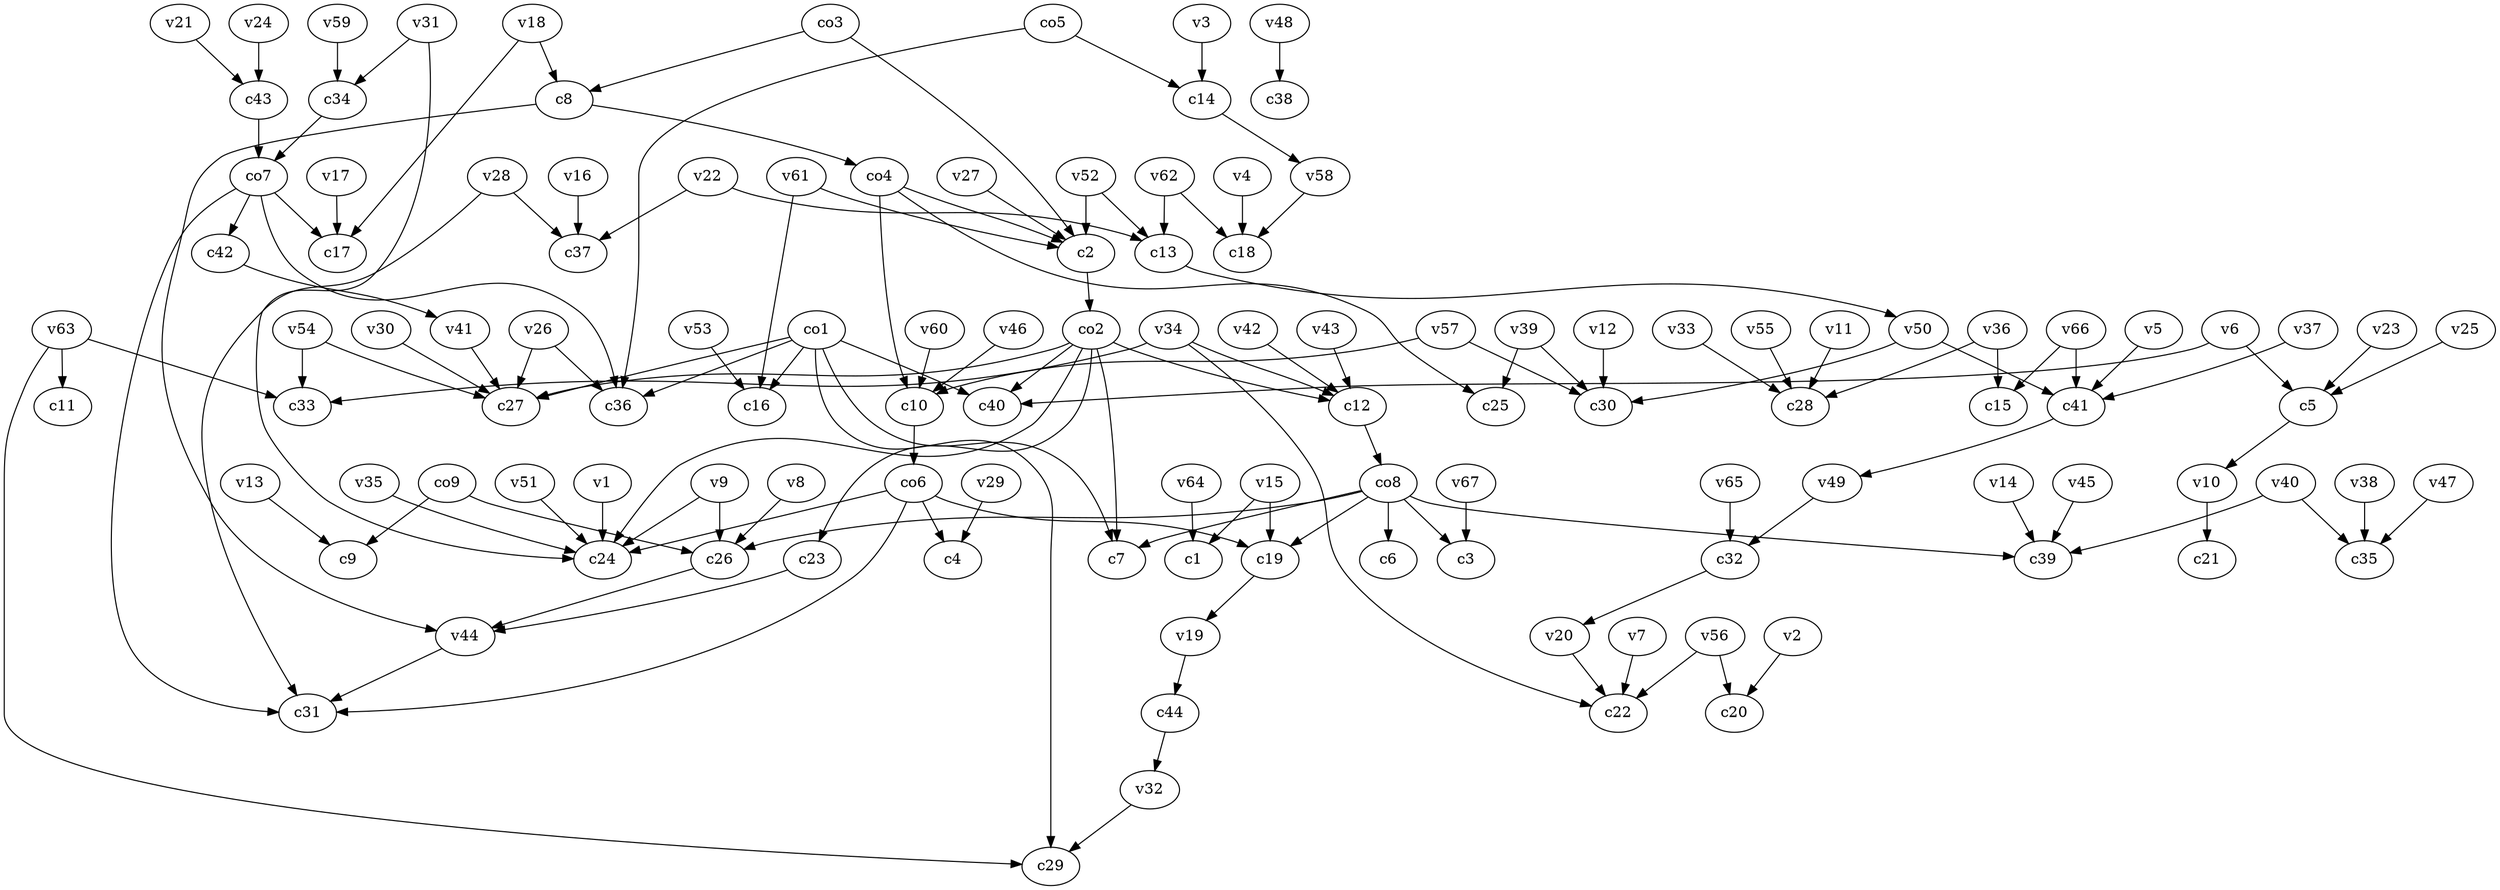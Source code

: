 strict digraph  {
c1;
c2;
c3;
c4;
c5;
c6;
c7;
c8;
c9;
c10;
c11;
c12;
c13;
c14;
c15;
c16;
c17;
c18;
c19;
c20;
c21;
c22;
c23;
c24;
c25;
c26;
c27;
c28;
c29;
c30;
c31;
c32;
c33;
c34;
c35;
c36;
c37;
c38;
c39;
c40;
c41;
c42;
c43;
c44;
v1;
v2;
v3;
v4;
v5;
v6;
v7;
v8;
v9;
v10;
v11;
v12;
v13;
v14;
v15;
v16;
v17;
v18;
v19;
v20;
v21;
v22;
v23;
v24;
v25;
v26;
v27;
v28;
v29;
v30;
v31;
v32;
v33;
v34;
v35;
v36;
v37;
v38;
v39;
v40;
v41;
v42;
v43;
v44;
v45;
v46;
v47;
v48;
v49;
v50;
v51;
v52;
v53;
v54;
v55;
v56;
v57;
v58;
v59;
v60;
v61;
v62;
v63;
v64;
v65;
v66;
v67;
co1;
co2;
co3;
co4;
co5;
co6;
co7;
co8;
co9;
c2 -> co2  [weight=1];
c5 -> v10  [weight=1];
c8 -> v44  [weight=1];
c8 -> co4  [weight=1];
c10 -> co6  [weight=1];
c12 -> co8  [weight=1];
c13 -> v50  [weight=1];
c14 -> v58  [weight=1];
c19 -> v19  [weight=1];
c23 -> v44  [weight=1];
c26 -> v44  [weight=1];
c32 -> v20  [weight=1];
c34 -> co7  [weight=1];
c41 -> v49  [weight=1];
c42 -> v41  [weight=1];
c43 -> co7  [weight=1];
c44 -> v32  [weight=1];
v1 -> c24  [weight=1];
v2 -> c20  [weight=1];
v3 -> c14  [weight=1];
v4 -> c18  [weight=1];
v5 -> c41  [weight=1];
v6 -> c40  [weight=1];
v6 -> c5  [weight=1];
v7 -> c22  [weight=1];
v8 -> c26  [weight=1];
v9 -> c26  [weight=1];
v9 -> c24  [weight=1];
v10 -> c21  [weight=1];
v11 -> c28  [weight=1];
v12 -> c30  [weight=1];
v13 -> c9  [weight=1];
v14 -> c39  [weight=1];
v15 -> c19  [weight=1];
v15 -> c1  [weight=1];
v16 -> c37  [weight=1];
v17 -> c17  [weight=1];
v18 -> c8  [weight=1];
v18 -> c17  [weight=1];
v19 -> c44  [weight=1];
v20 -> c22  [weight=1];
v21 -> c43  [weight=1];
v22 -> c13  [weight=1];
v22 -> c37  [weight=1];
v23 -> c5  [weight=1];
v24 -> c43  [weight=1];
v25 -> c5  [weight=1];
v26 -> c36  [weight=1];
v26 -> c27  [weight=1];
v27 -> c2  [weight=1];
v28 -> c31  [weight=1];
v28 -> c37  [weight=1];
v29 -> c4  [weight=1];
v30 -> c27  [weight=1];
v31 -> c34  [weight=1];
v31 -> c24  [weight=1];
v32 -> c29  [weight=1];
v33 -> c28  [weight=1];
v34 -> c22  [weight=1];
v34 -> c12  [weight=1];
v34 -> c33  [weight=1];
v35 -> c24  [weight=1];
v36 -> c15  [weight=1];
v36 -> c28  [weight=1];
v37 -> c41  [weight=1];
v38 -> c35  [weight=1];
v39 -> c30  [weight=1];
v39 -> c25  [weight=1];
v40 -> c39  [weight=1];
v40 -> c35  [weight=1];
v41 -> c27  [weight=1];
v42 -> c12  [weight=1];
v43 -> c12  [weight=1];
v44 -> c31  [weight=1];
v45 -> c39  [weight=1];
v46 -> c10  [weight=1];
v47 -> c35  [weight=1];
v48 -> c38  [weight=1];
v49 -> c32  [weight=1];
v50 -> c30  [weight=1];
v50 -> c41  [weight=1];
v51 -> c24  [weight=1];
v52 -> c13  [weight=1];
v52 -> c2  [weight=1];
v53 -> c16  [weight=1];
v54 -> c33  [weight=1];
v54 -> c27  [weight=1];
v55 -> c28  [weight=1];
v56 -> c22  [weight=1];
v56 -> c20  [weight=1];
v57 -> c10  [weight=1];
v57 -> c30  [weight=1];
v58 -> c18  [weight=1];
v59 -> c34  [weight=1];
v60 -> c10  [weight=1];
v61 -> c2  [weight=1];
v61 -> c16  [weight=1];
v62 -> c18  [weight=1];
v62 -> c13  [weight=1];
v63 -> c33  [weight=1];
v63 -> c29  [weight=1];
v63 -> c11  [weight=1];
v64 -> c1  [weight=1];
v65 -> c32  [weight=1];
v66 -> c15  [weight=1];
v66 -> c41  [weight=1];
v67 -> c3  [weight=1];
co1 -> c29  [weight=1];
co1 -> c27  [weight=1];
co1 -> c7  [weight=1];
co1 -> c36  [weight=1];
co1 -> c16  [weight=1];
co1 -> c40  [weight=1];
co2 -> c40  [weight=1];
co2 -> c23  [weight=1];
co2 -> c12  [weight=1];
co2 -> c7  [weight=1];
co2 -> c27  [weight=1];
co2 -> c24  [weight=1];
co3 -> c2  [weight=1];
co3 -> c8  [weight=1];
co4 -> c2  [weight=1];
co4 -> c10  [weight=1];
co4 -> c25  [weight=1];
co5 -> c36  [weight=1];
co5 -> c14  [weight=1];
co6 -> c4  [weight=1];
co6 -> c24  [weight=1];
co6 -> c31  [weight=1];
co6 -> c19  [weight=1];
co7 -> c42  [weight=1];
co7 -> c31  [weight=1];
co7 -> c17  [weight=1];
co7 -> c36  [weight=1];
co8 -> c39  [weight=1];
co8 -> c6  [weight=1];
co8 -> c7  [weight=1];
co8 -> c26  [weight=1];
co8 -> c19  [weight=1];
co8 -> c3  [weight=1];
co9 -> c26  [weight=1];
co9 -> c9  [weight=1];
}
